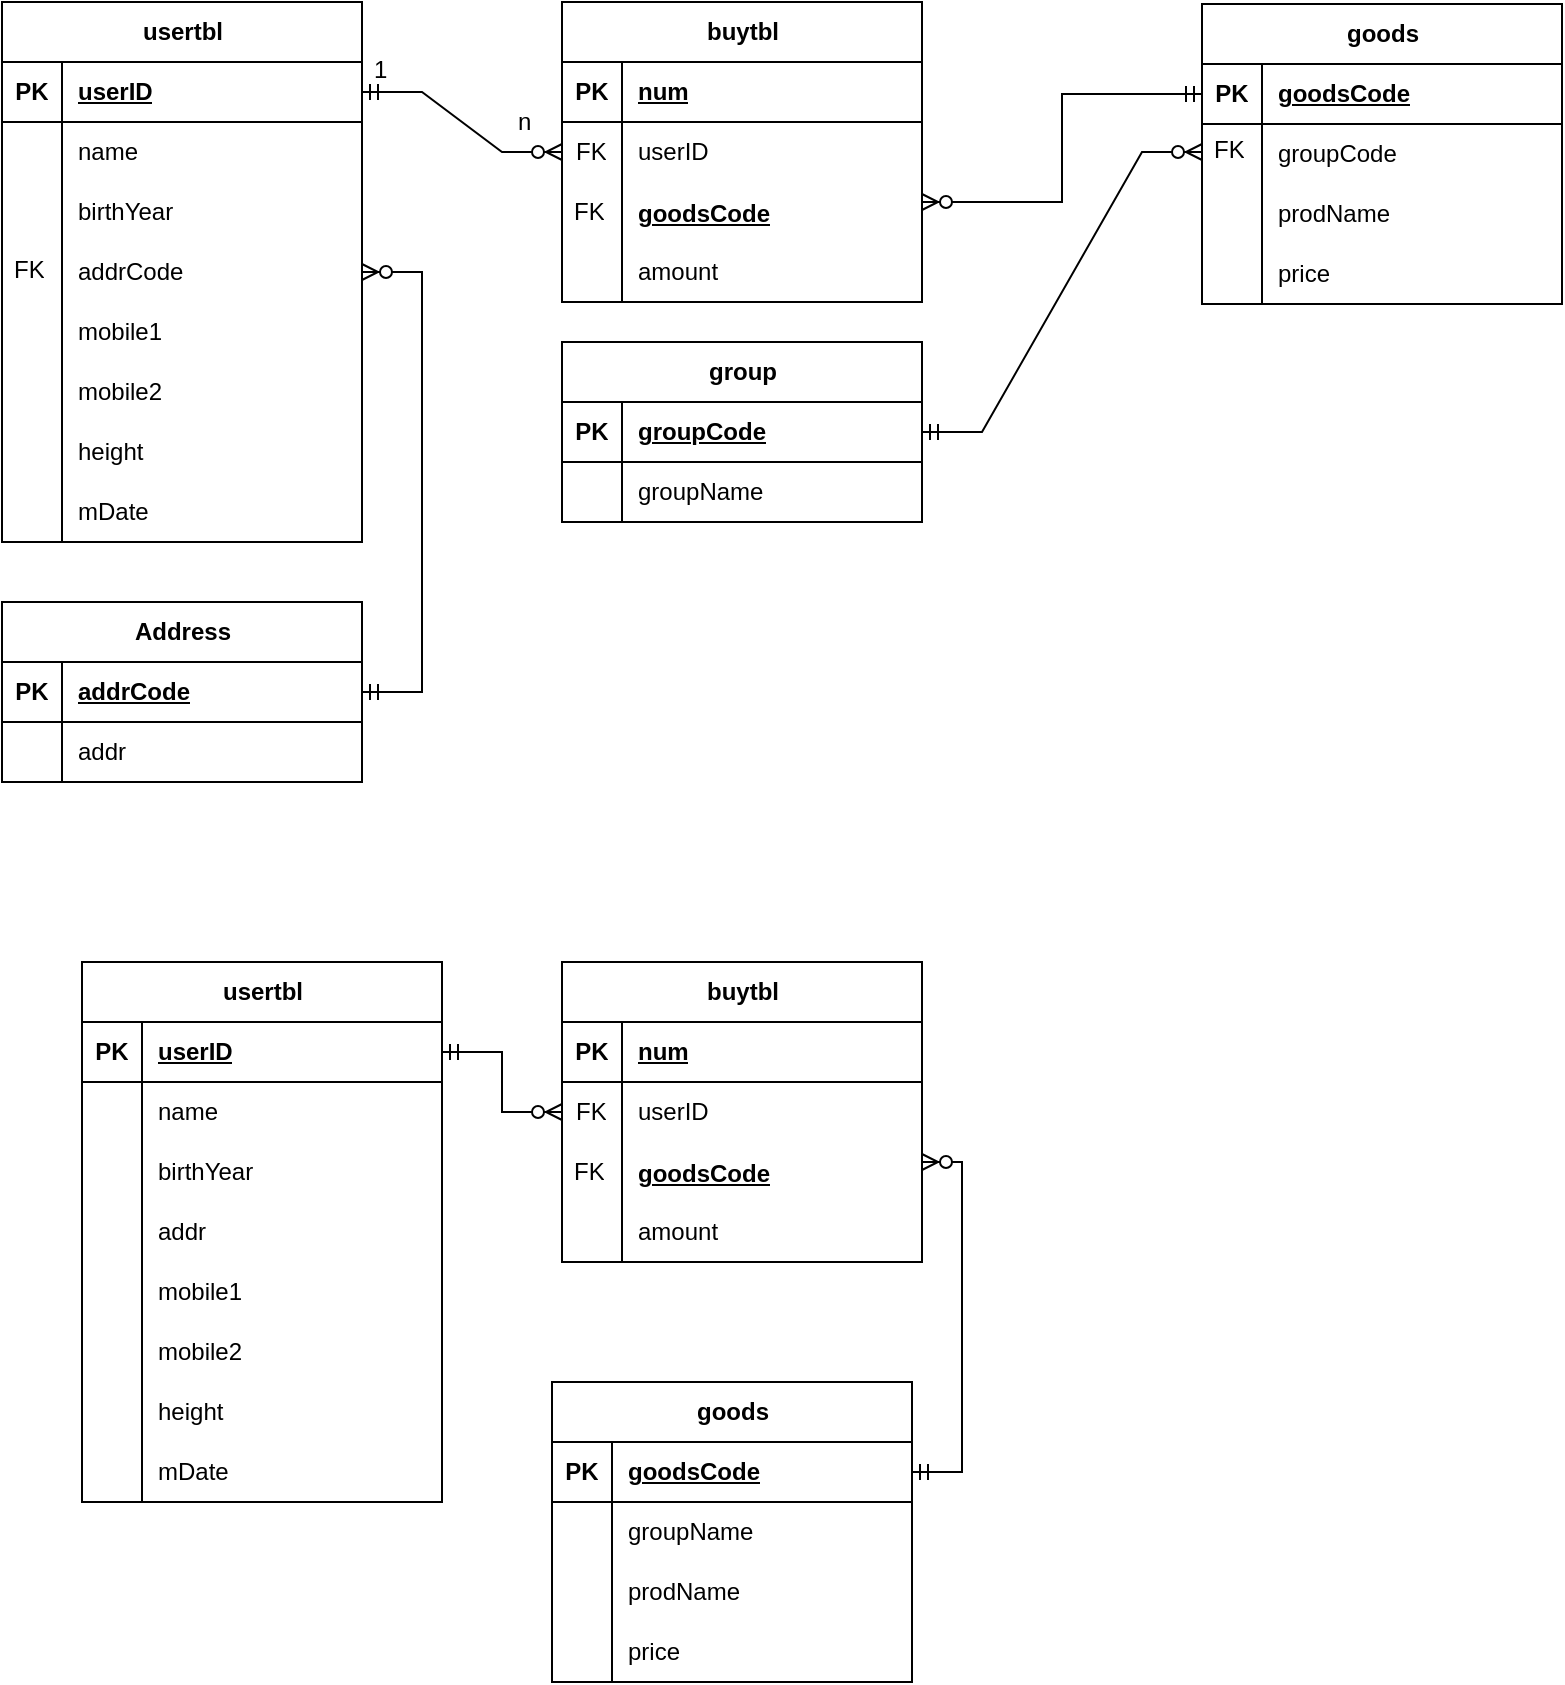 <mxfile version="21.0.6" type="device"><diagram id="R2lEEEUBdFMjLlhIrx00" name="Page-1"><mxGraphModel dx="1674" dy="731" grid="1" gridSize="10" guides="1" tooltips="1" connect="1" arrows="1" fold="1" page="1" pageScale="1" pageWidth="850" pageHeight="1100" math="0" shadow="0" extFonts="Permanent Marker^https://fonts.googleapis.com/css?family=Permanent+Marker"><root><mxCell id="0"/><mxCell id="1" parent="0"/><mxCell id="kK56X9tcq0M-gQsdjDuc-1" value="usertbl" style="shape=table;startSize=30;container=1;collapsible=1;childLayout=tableLayout;fixedRows=1;rowLines=0;fontStyle=1;align=center;resizeLast=1;html=1;" parent="1" vertex="1"><mxGeometry x="350" y="110" width="180" height="270" as="geometry"/></mxCell><mxCell id="kK56X9tcq0M-gQsdjDuc-2" value="" style="shape=tableRow;horizontal=0;startSize=0;swimlaneHead=0;swimlaneBody=0;fillColor=none;collapsible=0;dropTarget=0;points=[[0,0.5],[1,0.5]];portConstraint=eastwest;top=0;left=0;right=0;bottom=1;" parent="kK56X9tcq0M-gQsdjDuc-1" vertex="1"><mxGeometry y="30" width="180" height="30" as="geometry"/></mxCell><mxCell id="kK56X9tcq0M-gQsdjDuc-3" value="PK" style="shape=partialRectangle;connectable=0;fillColor=none;top=0;left=0;bottom=0;right=0;fontStyle=1;overflow=hidden;whiteSpace=wrap;html=1;" parent="kK56X9tcq0M-gQsdjDuc-2" vertex="1"><mxGeometry width="30" height="30" as="geometry"><mxRectangle width="30" height="30" as="alternateBounds"/></mxGeometry></mxCell><mxCell id="kK56X9tcq0M-gQsdjDuc-4" value="userID" style="shape=partialRectangle;connectable=0;fillColor=none;top=0;left=0;bottom=0;right=0;align=left;spacingLeft=6;fontStyle=5;overflow=hidden;whiteSpace=wrap;html=1;" parent="kK56X9tcq0M-gQsdjDuc-2" vertex="1"><mxGeometry x="30" width="150" height="30" as="geometry"><mxRectangle width="150" height="30" as="alternateBounds"/></mxGeometry></mxCell><mxCell id="kK56X9tcq0M-gQsdjDuc-5" value="" style="shape=tableRow;horizontal=0;startSize=0;swimlaneHead=0;swimlaneBody=0;fillColor=none;collapsible=0;dropTarget=0;points=[[0,0.5],[1,0.5]];portConstraint=eastwest;top=0;left=0;right=0;bottom=0;" parent="kK56X9tcq0M-gQsdjDuc-1" vertex="1"><mxGeometry y="60" width="180" height="30" as="geometry"/></mxCell><mxCell id="kK56X9tcq0M-gQsdjDuc-6" value="" style="shape=partialRectangle;connectable=0;fillColor=none;top=0;left=0;bottom=0;right=0;editable=1;overflow=hidden;whiteSpace=wrap;html=1;" parent="kK56X9tcq0M-gQsdjDuc-5" vertex="1"><mxGeometry width="30" height="30" as="geometry"><mxRectangle width="30" height="30" as="alternateBounds"/></mxGeometry></mxCell><mxCell id="kK56X9tcq0M-gQsdjDuc-7" value="name" style="shape=partialRectangle;connectable=0;fillColor=none;top=0;left=0;bottom=0;right=0;align=left;spacingLeft=6;overflow=hidden;whiteSpace=wrap;html=1;" parent="kK56X9tcq0M-gQsdjDuc-5" vertex="1"><mxGeometry x="30" width="150" height="30" as="geometry"><mxRectangle width="150" height="30" as="alternateBounds"/></mxGeometry></mxCell><mxCell id="kK56X9tcq0M-gQsdjDuc-8" value="" style="shape=tableRow;horizontal=0;startSize=0;swimlaneHead=0;swimlaneBody=0;fillColor=none;collapsible=0;dropTarget=0;points=[[0,0.5],[1,0.5]];portConstraint=eastwest;top=0;left=0;right=0;bottom=0;" parent="kK56X9tcq0M-gQsdjDuc-1" vertex="1"><mxGeometry y="90" width="180" height="30" as="geometry"/></mxCell><mxCell id="kK56X9tcq0M-gQsdjDuc-9" value="" style="shape=partialRectangle;connectable=0;fillColor=none;top=0;left=0;bottom=0;right=0;editable=1;overflow=hidden;whiteSpace=wrap;html=1;" parent="kK56X9tcq0M-gQsdjDuc-8" vertex="1"><mxGeometry width="30" height="30" as="geometry"><mxRectangle width="30" height="30" as="alternateBounds"/></mxGeometry></mxCell><mxCell id="kK56X9tcq0M-gQsdjDuc-10" value="birthYear" style="shape=partialRectangle;connectable=0;fillColor=none;top=0;left=0;bottom=0;right=0;align=left;spacingLeft=6;overflow=hidden;whiteSpace=wrap;html=1;" parent="kK56X9tcq0M-gQsdjDuc-8" vertex="1"><mxGeometry x="30" width="150" height="30" as="geometry"><mxRectangle width="150" height="30" as="alternateBounds"/></mxGeometry></mxCell><mxCell id="kK56X9tcq0M-gQsdjDuc-11" value="" style="shape=tableRow;horizontal=0;startSize=0;swimlaneHead=0;swimlaneBody=0;fillColor=none;collapsible=0;dropTarget=0;points=[[0,0.5],[1,0.5]];portConstraint=eastwest;top=0;left=0;right=0;bottom=0;" parent="kK56X9tcq0M-gQsdjDuc-1" vertex="1"><mxGeometry y="120" width="180" height="30" as="geometry"/></mxCell><mxCell id="kK56X9tcq0M-gQsdjDuc-12" value="" style="shape=partialRectangle;connectable=0;fillColor=none;top=0;left=0;bottom=0;right=0;editable=1;overflow=hidden;whiteSpace=wrap;html=1;" parent="kK56X9tcq0M-gQsdjDuc-11" vertex="1"><mxGeometry width="30" height="30" as="geometry"><mxRectangle width="30" height="30" as="alternateBounds"/></mxGeometry></mxCell><mxCell id="kK56X9tcq0M-gQsdjDuc-13" value="addrCode" style="shape=partialRectangle;connectable=0;fillColor=none;top=0;left=0;bottom=0;right=0;align=left;spacingLeft=6;overflow=hidden;whiteSpace=wrap;html=1;" parent="kK56X9tcq0M-gQsdjDuc-11" vertex="1"><mxGeometry x="30" width="150" height="30" as="geometry"><mxRectangle width="150" height="30" as="alternateBounds"/></mxGeometry></mxCell><mxCell id="kK56X9tcq0M-gQsdjDuc-14" value="" style="shape=tableRow;horizontal=0;startSize=0;swimlaneHead=0;swimlaneBody=0;fillColor=none;collapsible=0;dropTarget=0;points=[[0,0.5],[1,0.5]];portConstraint=eastwest;top=0;left=0;right=0;bottom=0;" parent="kK56X9tcq0M-gQsdjDuc-1" vertex="1"><mxGeometry y="150" width="180" height="30" as="geometry"/></mxCell><mxCell id="kK56X9tcq0M-gQsdjDuc-15" value="" style="shape=partialRectangle;connectable=0;fillColor=none;top=0;left=0;bottom=0;right=0;editable=1;overflow=hidden;whiteSpace=wrap;html=1;" parent="kK56X9tcq0M-gQsdjDuc-14" vertex="1"><mxGeometry width="30" height="30" as="geometry"><mxRectangle width="30" height="30" as="alternateBounds"/></mxGeometry></mxCell><mxCell id="kK56X9tcq0M-gQsdjDuc-16" value="mobile1" style="shape=partialRectangle;connectable=0;fillColor=none;top=0;left=0;bottom=0;right=0;align=left;spacingLeft=6;overflow=hidden;whiteSpace=wrap;html=1;" parent="kK56X9tcq0M-gQsdjDuc-14" vertex="1"><mxGeometry x="30" width="150" height="30" as="geometry"><mxRectangle width="150" height="30" as="alternateBounds"/></mxGeometry></mxCell><mxCell id="kK56X9tcq0M-gQsdjDuc-17" value="" style="shape=tableRow;horizontal=0;startSize=0;swimlaneHead=0;swimlaneBody=0;fillColor=none;collapsible=0;dropTarget=0;points=[[0,0.5],[1,0.5]];portConstraint=eastwest;top=0;left=0;right=0;bottom=0;" parent="kK56X9tcq0M-gQsdjDuc-1" vertex="1"><mxGeometry y="180" width="180" height="30" as="geometry"/></mxCell><mxCell id="kK56X9tcq0M-gQsdjDuc-18" value="" style="shape=partialRectangle;connectable=0;fillColor=none;top=0;left=0;bottom=0;right=0;editable=1;overflow=hidden;whiteSpace=wrap;html=1;" parent="kK56X9tcq0M-gQsdjDuc-17" vertex="1"><mxGeometry width="30" height="30" as="geometry"><mxRectangle width="30" height="30" as="alternateBounds"/></mxGeometry></mxCell><mxCell id="kK56X9tcq0M-gQsdjDuc-19" value="mobile2" style="shape=partialRectangle;connectable=0;fillColor=none;top=0;left=0;bottom=0;right=0;align=left;spacingLeft=6;overflow=hidden;whiteSpace=wrap;html=1;" parent="kK56X9tcq0M-gQsdjDuc-17" vertex="1"><mxGeometry x="30" width="150" height="30" as="geometry"><mxRectangle width="150" height="30" as="alternateBounds"/></mxGeometry></mxCell><mxCell id="kK56X9tcq0M-gQsdjDuc-20" value="" style="shape=tableRow;horizontal=0;startSize=0;swimlaneHead=0;swimlaneBody=0;fillColor=none;collapsible=0;dropTarget=0;points=[[0,0.5],[1,0.5]];portConstraint=eastwest;top=0;left=0;right=0;bottom=0;" parent="kK56X9tcq0M-gQsdjDuc-1" vertex="1"><mxGeometry y="210" width="180" height="30" as="geometry"/></mxCell><mxCell id="kK56X9tcq0M-gQsdjDuc-21" value="" style="shape=partialRectangle;connectable=0;fillColor=none;top=0;left=0;bottom=0;right=0;editable=1;overflow=hidden;whiteSpace=wrap;html=1;" parent="kK56X9tcq0M-gQsdjDuc-20" vertex="1"><mxGeometry width="30" height="30" as="geometry"><mxRectangle width="30" height="30" as="alternateBounds"/></mxGeometry></mxCell><mxCell id="kK56X9tcq0M-gQsdjDuc-22" value="height" style="shape=partialRectangle;connectable=0;fillColor=none;top=0;left=0;bottom=0;right=0;align=left;spacingLeft=6;overflow=hidden;whiteSpace=wrap;html=1;" parent="kK56X9tcq0M-gQsdjDuc-20" vertex="1"><mxGeometry x="30" width="150" height="30" as="geometry"><mxRectangle width="150" height="30" as="alternateBounds"/></mxGeometry></mxCell><mxCell id="kK56X9tcq0M-gQsdjDuc-23" value="" style="shape=tableRow;horizontal=0;startSize=0;swimlaneHead=0;swimlaneBody=0;fillColor=none;collapsible=0;dropTarget=0;points=[[0,0.5],[1,0.5]];portConstraint=eastwest;top=0;left=0;right=0;bottom=0;" parent="kK56X9tcq0M-gQsdjDuc-1" vertex="1"><mxGeometry y="240" width="180" height="30" as="geometry"/></mxCell><mxCell id="kK56X9tcq0M-gQsdjDuc-24" value="" style="shape=partialRectangle;connectable=0;fillColor=none;top=0;left=0;bottom=0;right=0;editable=1;overflow=hidden;whiteSpace=wrap;html=1;" parent="kK56X9tcq0M-gQsdjDuc-23" vertex="1"><mxGeometry width="30" height="30" as="geometry"><mxRectangle width="30" height="30" as="alternateBounds"/></mxGeometry></mxCell><mxCell id="kK56X9tcq0M-gQsdjDuc-25" value="mDate" style="shape=partialRectangle;connectable=0;fillColor=none;top=0;left=0;bottom=0;right=0;align=left;spacingLeft=6;overflow=hidden;whiteSpace=wrap;html=1;" parent="kK56X9tcq0M-gQsdjDuc-23" vertex="1"><mxGeometry x="30" width="150" height="30" as="geometry"><mxRectangle width="150" height="30" as="alternateBounds"/></mxGeometry></mxCell><mxCell id="kK56X9tcq0M-gQsdjDuc-26" value="buytbl" style="shape=table;startSize=30;container=1;collapsible=1;childLayout=tableLayout;fixedRows=1;rowLines=0;fontStyle=1;align=center;resizeLast=1;html=1;" parent="1" vertex="1"><mxGeometry x="630" y="110" width="180" height="150" as="geometry"/></mxCell><mxCell id="kK56X9tcq0M-gQsdjDuc-27" value="" style="shape=tableRow;horizontal=0;startSize=0;swimlaneHead=0;swimlaneBody=0;fillColor=none;collapsible=0;dropTarget=0;points=[[0,0.5],[1,0.5]];portConstraint=eastwest;top=0;left=0;right=0;bottom=1;" parent="kK56X9tcq0M-gQsdjDuc-26" vertex="1"><mxGeometry y="30" width="180" height="30" as="geometry"/></mxCell><mxCell id="kK56X9tcq0M-gQsdjDuc-28" value="PK" style="shape=partialRectangle;connectable=0;fillColor=none;top=0;left=0;bottom=0;right=0;fontStyle=1;overflow=hidden;whiteSpace=wrap;html=1;" parent="kK56X9tcq0M-gQsdjDuc-27" vertex="1"><mxGeometry width="30" height="30" as="geometry"><mxRectangle width="30" height="30" as="alternateBounds"/></mxGeometry></mxCell><mxCell id="kK56X9tcq0M-gQsdjDuc-29" value="num" style="shape=partialRectangle;connectable=0;fillColor=none;top=0;left=0;bottom=0;right=0;align=left;spacingLeft=6;fontStyle=5;overflow=hidden;whiteSpace=wrap;html=1;" parent="kK56X9tcq0M-gQsdjDuc-27" vertex="1"><mxGeometry x="30" width="150" height="30" as="geometry"><mxRectangle width="150" height="30" as="alternateBounds"/></mxGeometry></mxCell><mxCell id="kK56X9tcq0M-gQsdjDuc-30" value="" style="shape=tableRow;horizontal=0;startSize=0;swimlaneHead=0;swimlaneBody=0;fillColor=none;collapsible=0;dropTarget=0;points=[[0,0.5],[1,0.5]];portConstraint=eastwest;top=0;left=0;right=0;bottom=0;" parent="kK56X9tcq0M-gQsdjDuc-26" vertex="1"><mxGeometry y="60" width="180" height="30" as="geometry"/></mxCell><mxCell id="kK56X9tcq0M-gQsdjDuc-31" value="" style="shape=partialRectangle;connectable=0;fillColor=none;top=0;left=0;bottom=0;right=0;editable=1;overflow=hidden;whiteSpace=wrap;html=1;" parent="kK56X9tcq0M-gQsdjDuc-30" vertex="1"><mxGeometry width="30" height="30" as="geometry"><mxRectangle width="30" height="30" as="alternateBounds"/></mxGeometry></mxCell><mxCell id="kK56X9tcq0M-gQsdjDuc-32" value="userID" style="shape=partialRectangle;connectable=0;fillColor=none;top=0;left=0;bottom=0;right=0;align=left;spacingLeft=6;overflow=hidden;whiteSpace=wrap;html=1;" parent="kK56X9tcq0M-gQsdjDuc-30" vertex="1"><mxGeometry x="30" width="150" height="30" as="geometry"><mxRectangle width="150" height="30" as="alternateBounds"/></mxGeometry></mxCell><mxCell id="kK56X9tcq0M-gQsdjDuc-33" value="" style="shape=tableRow;horizontal=0;startSize=0;swimlaneHead=0;swimlaneBody=0;fillColor=none;collapsible=0;dropTarget=0;points=[[0,0.5],[1,0.5]];portConstraint=eastwest;top=0;left=0;right=0;bottom=0;" parent="kK56X9tcq0M-gQsdjDuc-26" vertex="1"><mxGeometry y="90" width="180" height="30" as="geometry"/></mxCell><mxCell id="kK56X9tcq0M-gQsdjDuc-34" value="" style="shape=partialRectangle;connectable=0;fillColor=none;top=0;left=0;bottom=0;right=0;editable=1;overflow=hidden;whiteSpace=wrap;html=1;" parent="kK56X9tcq0M-gQsdjDuc-33" vertex="1"><mxGeometry width="30" height="30" as="geometry"><mxRectangle width="30" height="30" as="alternateBounds"/></mxGeometry></mxCell><mxCell id="kK56X9tcq0M-gQsdjDuc-35" value="" style="shape=partialRectangle;connectable=0;fillColor=none;top=0;left=0;bottom=0;right=0;align=left;spacingLeft=6;overflow=hidden;whiteSpace=wrap;html=1;" parent="kK56X9tcq0M-gQsdjDuc-33" vertex="1"><mxGeometry x="30" width="150" height="30" as="geometry"><mxRectangle width="150" height="30" as="alternateBounds"/></mxGeometry></mxCell><mxCell id="kK56X9tcq0M-gQsdjDuc-42" value="" style="shape=tableRow;horizontal=0;startSize=0;swimlaneHead=0;swimlaneBody=0;fillColor=none;collapsible=0;dropTarget=0;points=[[0,0.5],[1,0.5]];portConstraint=eastwest;top=0;left=0;right=0;bottom=0;" parent="kK56X9tcq0M-gQsdjDuc-26" vertex="1"><mxGeometry y="120" width="180" height="30" as="geometry"/></mxCell><mxCell id="kK56X9tcq0M-gQsdjDuc-43" value="" style="shape=partialRectangle;connectable=0;fillColor=none;top=0;left=0;bottom=0;right=0;editable=1;overflow=hidden;whiteSpace=wrap;html=1;" parent="kK56X9tcq0M-gQsdjDuc-42" vertex="1"><mxGeometry width="30" height="30" as="geometry"><mxRectangle width="30" height="30" as="alternateBounds"/></mxGeometry></mxCell><mxCell id="kK56X9tcq0M-gQsdjDuc-44" value="amount" style="shape=partialRectangle;connectable=0;fillColor=none;top=0;left=0;bottom=0;right=0;align=left;spacingLeft=6;overflow=hidden;whiteSpace=wrap;html=1;" parent="kK56X9tcq0M-gQsdjDuc-42" vertex="1"><mxGeometry x="30" width="150" height="30" as="geometry"><mxRectangle width="150" height="30" as="alternateBounds"/></mxGeometry></mxCell><mxCell id="kK56X9tcq0M-gQsdjDuc-46" value="FK" style="text;strokeColor=none;fillColor=none;spacingLeft=4;spacingRight=4;overflow=hidden;rotatable=0;points=[[0,0.5],[1,0.5]];portConstraint=eastwest;fontSize=12;whiteSpace=wrap;html=1;" parent="1" vertex="1"><mxGeometry x="631" y="171" width="30" height="30" as="geometry"/></mxCell><mxCell id="kK56X9tcq0M-gQsdjDuc-47" value="" style="edgeStyle=entityRelationEdgeStyle;fontSize=12;html=1;endArrow=ERzeroToMany;startArrow=ERmandOne;rounded=0;exitX=1;exitY=0.5;exitDx=0;exitDy=0;entryX=0;entryY=0.5;entryDx=0;entryDy=0;" parent="1" source="kK56X9tcq0M-gQsdjDuc-2" target="kK56X9tcq0M-gQsdjDuc-30" edge="1"><mxGeometry width="100" height="100" relative="1" as="geometry"><mxPoint x="640" y="440" as="sourcePoint"/><mxPoint x="740" y="340" as="targetPoint"/></mxGeometry></mxCell><mxCell id="kK56X9tcq0M-gQsdjDuc-48" value="1" style="text;strokeColor=none;fillColor=none;spacingLeft=4;spacingRight=4;overflow=hidden;rotatable=0;points=[[0,0.5],[1,0.5]];portConstraint=eastwest;fontSize=12;whiteSpace=wrap;html=1;" parent="1" vertex="1"><mxGeometry x="530" y="130" width="40" height="30" as="geometry"/></mxCell><mxCell id="kK56X9tcq0M-gQsdjDuc-49" value="n" style="text;strokeColor=none;fillColor=none;spacingLeft=4;spacingRight=4;overflow=hidden;rotatable=0;points=[[0,0.5],[1,0.5]];portConstraint=eastwest;fontSize=12;whiteSpace=wrap;html=1;" parent="1" vertex="1"><mxGeometry x="602" y="156" width="23" height="34" as="geometry"/></mxCell><mxCell id="kK56X9tcq0M-gQsdjDuc-53" value="goods" style="shape=table;startSize=30;container=1;collapsible=1;childLayout=tableLayout;fixedRows=1;rowLines=0;fontStyle=1;align=center;resizeLast=1;html=1;" parent="1" vertex="1"><mxGeometry x="950" y="111" width="180" height="150" as="geometry"/></mxCell><mxCell id="kK56X9tcq0M-gQsdjDuc-54" value="" style="shape=tableRow;horizontal=0;startSize=0;swimlaneHead=0;swimlaneBody=0;fillColor=none;collapsible=0;dropTarget=0;points=[[0,0.5],[1,0.5]];portConstraint=eastwest;top=0;left=0;right=0;bottom=1;" parent="kK56X9tcq0M-gQsdjDuc-53" vertex="1"><mxGeometry y="30" width="180" height="30" as="geometry"/></mxCell><mxCell id="kK56X9tcq0M-gQsdjDuc-55" value="PK" style="shape=partialRectangle;connectable=0;fillColor=none;top=0;left=0;bottom=0;right=0;fontStyle=1;overflow=hidden;whiteSpace=wrap;html=1;" parent="kK56X9tcq0M-gQsdjDuc-54" vertex="1"><mxGeometry width="30" height="30" as="geometry"><mxRectangle width="30" height="30" as="alternateBounds"/></mxGeometry></mxCell><mxCell id="kK56X9tcq0M-gQsdjDuc-56" value="goodsCode" style="shape=partialRectangle;connectable=0;fillColor=none;top=0;left=0;bottom=0;right=0;align=left;spacingLeft=6;fontStyle=5;overflow=hidden;whiteSpace=wrap;html=1;" parent="kK56X9tcq0M-gQsdjDuc-54" vertex="1"><mxGeometry x="30" width="150" height="30" as="geometry"><mxRectangle width="150" height="30" as="alternateBounds"/></mxGeometry></mxCell><mxCell id="kK56X9tcq0M-gQsdjDuc-57" value="" style="shape=tableRow;horizontal=0;startSize=0;swimlaneHead=0;swimlaneBody=0;fillColor=none;collapsible=0;dropTarget=0;points=[[0,0.5],[1,0.5]];portConstraint=eastwest;top=0;left=0;right=0;bottom=0;" parent="kK56X9tcq0M-gQsdjDuc-53" vertex="1"><mxGeometry y="60" width="180" height="30" as="geometry"/></mxCell><mxCell id="kK56X9tcq0M-gQsdjDuc-58" value="" style="shape=partialRectangle;connectable=0;fillColor=none;top=0;left=0;bottom=0;right=0;editable=1;overflow=hidden;whiteSpace=wrap;html=1;" parent="kK56X9tcq0M-gQsdjDuc-57" vertex="1"><mxGeometry width="30" height="30" as="geometry"><mxRectangle width="30" height="30" as="alternateBounds"/></mxGeometry></mxCell><mxCell id="kK56X9tcq0M-gQsdjDuc-59" value="groupCode" style="shape=partialRectangle;connectable=0;fillColor=none;top=0;left=0;bottom=0;right=0;align=left;spacingLeft=6;overflow=hidden;whiteSpace=wrap;html=1;" parent="kK56X9tcq0M-gQsdjDuc-57" vertex="1"><mxGeometry x="30" width="150" height="30" as="geometry"><mxRectangle width="150" height="30" as="alternateBounds"/></mxGeometry></mxCell><mxCell id="kK56X9tcq0M-gQsdjDuc-60" value="" style="shape=tableRow;horizontal=0;startSize=0;swimlaneHead=0;swimlaneBody=0;fillColor=none;collapsible=0;dropTarget=0;points=[[0,0.5],[1,0.5]];portConstraint=eastwest;top=0;left=0;right=0;bottom=0;" parent="kK56X9tcq0M-gQsdjDuc-53" vertex="1"><mxGeometry y="90" width="180" height="30" as="geometry"/></mxCell><mxCell id="kK56X9tcq0M-gQsdjDuc-61" value="" style="shape=partialRectangle;connectable=0;fillColor=none;top=0;left=0;bottom=0;right=0;editable=1;overflow=hidden;whiteSpace=wrap;html=1;" parent="kK56X9tcq0M-gQsdjDuc-60" vertex="1"><mxGeometry width="30" height="30" as="geometry"><mxRectangle width="30" height="30" as="alternateBounds"/></mxGeometry></mxCell><mxCell id="kK56X9tcq0M-gQsdjDuc-62" value="prodName" style="shape=partialRectangle;connectable=0;fillColor=none;top=0;left=0;bottom=0;right=0;align=left;spacingLeft=6;overflow=hidden;whiteSpace=wrap;html=1;" parent="kK56X9tcq0M-gQsdjDuc-60" vertex="1"><mxGeometry x="30" width="150" height="30" as="geometry"><mxRectangle width="150" height="30" as="alternateBounds"/></mxGeometry></mxCell><mxCell id="kK56X9tcq0M-gQsdjDuc-63" value="" style="shape=tableRow;horizontal=0;startSize=0;swimlaneHead=0;swimlaneBody=0;fillColor=none;collapsible=0;dropTarget=0;points=[[0,0.5],[1,0.5]];portConstraint=eastwest;top=0;left=0;right=0;bottom=0;" parent="kK56X9tcq0M-gQsdjDuc-53" vertex="1"><mxGeometry y="120" width="180" height="30" as="geometry"/></mxCell><mxCell id="kK56X9tcq0M-gQsdjDuc-64" value="" style="shape=partialRectangle;connectable=0;fillColor=none;top=0;left=0;bottom=0;right=0;editable=1;overflow=hidden;whiteSpace=wrap;html=1;" parent="kK56X9tcq0M-gQsdjDuc-63" vertex="1"><mxGeometry width="30" height="30" as="geometry"><mxRectangle width="30" height="30" as="alternateBounds"/></mxGeometry></mxCell><mxCell id="kK56X9tcq0M-gQsdjDuc-65" value="price" style="shape=partialRectangle;connectable=0;fillColor=none;top=0;left=0;bottom=0;right=0;align=left;spacingLeft=6;overflow=hidden;whiteSpace=wrap;html=1;" parent="kK56X9tcq0M-gQsdjDuc-63" vertex="1"><mxGeometry x="30" width="150" height="30" as="geometry"><mxRectangle width="150" height="30" as="alternateBounds"/></mxGeometry></mxCell><mxCell id="kK56X9tcq0M-gQsdjDuc-66" value="goodsCode" style="shape=partialRectangle;connectable=0;fillColor=none;top=0;left=0;bottom=0;right=0;align=left;spacingLeft=6;fontStyle=5;overflow=hidden;whiteSpace=wrap;html=1;" parent="1" vertex="1"><mxGeometry x="660" y="201" width="150" height="30" as="geometry"><mxRectangle width="150" height="30" as="alternateBounds"/></mxGeometry></mxCell><mxCell id="kK56X9tcq0M-gQsdjDuc-67" value="FK" style="text;strokeColor=none;fillColor=none;spacingLeft=4;spacingRight=4;overflow=hidden;rotatable=0;points=[[0,0.5],[1,0.5]];portConstraint=eastwest;fontSize=12;whiteSpace=wrap;html=1;" parent="1" vertex="1"><mxGeometry x="630" y="201" width="30" height="30" as="geometry"/></mxCell><mxCell id="kK56X9tcq0M-gQsdjDuc-70" value="" style="edgeStyle=elbowEdgeStyle;fontSize=12;html=1;endArrow=ERzeroToMany;startArrow=ERmandOne;rounded=0;exitX=0;exitY=0.5;exitDx=0;exitDy=0;" parent="1" source="kK56X9tcq0M-gQsdjDuc-54" edge="1"><mxGeometry width="100" height="100" relative="1" as="geometry"><mxPoint x="730" y="380" as="sourcePoint"/><mxPoint x="810" y="210" as="targetPoint"/></mxGeometry></mxCell><mxCell id="kK56X9tcq0M-gQsdjDuc-71" value="group" style="shape=table;startSize=30;container=1;collapsible=1;childLayout=tableLayout;fixedRows=1;rowLines=0;fontStyle=1;align=center;resizeLast=1;html=1;" parent="1" vertex="1"><mxGeometry x="630" y="280" width="180" height="90" as="geometry"/></mxCell><mxCell id="kK56X9tcq0M-gQsdjDuc-72" value="" style="shape=tableRow;horizontal=0;startSize=0;swimlaneHead=0;swimlaneBody=0;fillColor=none;collapsible=0;dropTarget=0;points=[[0,0.5],[1,0.5]];portConstraint=eastwest;top=0;left=0;right=0;bottom=1;" parent="kK56X9tcq0M-gQsdjDuc-71" vertex="1"><mxGeometry y="30" width="180" height="30" as="geometry"/></mxCell><mxCell id="kK56X9tcq0M-gQsdjDuc-73" value="PK" style="shape=partialRectangle;connectable=0;fillColor=none;top=0;left=0;bottom=0;right=0;fontStyle=1;overflow=hidden;whiteSpace=wrap;html=1;" parent="kK56X9tcq0M-gQsdjDuc-72" vertex="1"><mxGeometry width="30" height="30" as="geometry"><mxRectangle width="30" height="30" as="alternateBounds"/></mxGeometry></mxCell><mxCell id="kK56X9tcq0M-gQsdjDuc-74" value="groupCode" style="shape=partialRectangle;connectable=0;fillColor=none;top=0;left=0;bottom=0;right=0;align=left;spacingLeft=6;fontStyle=5;overflow=hidden;whiteSpace=wrap;html=1;" parent="kK56X9tcq0M-gQsdjDuc-72" vertex="1"><mxGeometry x="30" width="150" height="30" as="geometry"><mxRectangle width="150" height="30" as="alternateBounds"/></mxGeometry></mxCell><mxCell id="kK56X9tcq0M-gQsdjDuc-75" value="" style="shape=tableRow;horizontal=0;startSize=0;swimlaneHead=0;swimlaneBody=0;fillColor=none;collapsible=0;dropTarget=0;points=[[0,0.5],[1,0.5]];portConstraint=eastwest;top=0;left=0;right=0;bottom=0;" parent="kK56X9tcq0M-gQsdjDuc-71" vertex="1"><mxGeometry y="60" width="180" height="30" as="geometry"/></mxCell><mxCell id="kK56X9tcq0M-gQsdjDuc-76" value="" style="shape=partialRectangle;connectable=0;fillColor=none;top=0;left=0;bottom=0;right=0;editable=1;overflow=hidden;whiteSpace=wrap;html=1;" parent="kK56X9tcq0M-gQsdjDuc-75" vertex="1"><mxGeometry width="30" height="30" as="geometry"><mxRectangle width="30" height="30" as="alternateBounds"/></mxGeometry></mxCell><mxCell id="kK56X9tcq0M-gQsdjDuc-77" value="groupName" style="shape=partialRectangle;connectable=0;fillColor=none;top=0;left=0;bottom=0;right=0;align=left;spacingLeft=6;overflow=hidden;whiteSpace=wrap;html=1;" parent="kK56X9tcq0M-gQsdjDuc-75" vertex="1"><mxGeometry x="30" width="150" height="30" as="geometry"><mxRectangle width="150" height="30" as="alternateBounds"/></mxGeometry></mxCell><mxCell id="kK56X9tcq0M-gQsdjDuc-86" value="" style="edgeStyle=entityRelationEdgeStyle;fontSize=12;html=1;endArrow=ERzeroToMany;startArrow=ERmandOne;rounded=0;entryX=0;entryY=0.5;entryDx=0;entryDy=0;" parent="1" source="kK56X9tcq0M-gQsdjDuc-72" target="kK56X9tcq0M-gQsdjDuc-87" edge="1"><mxGeometry width="100" height="100" relative="1" as="geometry"><mxPoint x="810" y="330" as="sourcePoint"/><mxPoint x="910" y="230" as="targetPoint"/></mxGeometry></mxCell><mxCell id="kK56X9tcq0M-gQsdjDuc-87" value="FK" style="text;strokeColor=none;fillColor=none;spacingLeft=4;spacingRight=4;overflow=hidden;rotatable=0;points=[[0,0.5],[1,0.5]];portConstraint=eastwest;fontSize=12;whiteSpace=wrap;html=1;" parent="1" vertex="1"><mxGeometry x="950" y="170" width="30" height="30" as="geometry"/></mxCell><mxCell id="kK56X9tcq0M-gQsdjDuc-88" value="Address" style="shape=table;startSize=30;container=1;collapsible=1;childLayout=tableLayout;fixedRows=1;rowLines=0;fontStyle=1;align=center;resizeLast=1;html=1;" parent="1" vertex="1"><mxGeometry x="350" y="410" width="180" height="90" as="geometry"/></mxCell><mxCell id="kK56X9tcq0M-gQsdjDuc-89" value="" style="shape=tableRow;horizontal=0;startSize=0;swimlaneHead=0;swimlaneBody=0;fillColor=none;collapsible=0;dropTarget=0;points=[[0,0.5],[1,0.5]];portConstraint=eastwest;top=0;left=0;right=0;bottom=1;" parent="kK56X9tcq0M-gQsdjDuc-88" vertex="1"><mxGeometry y="30" width="180" height="30" as="geometry"/></mxCell><mxCell id="kK56X9tcq0M-gQsdjDuc-90" value="PK" style="shape=partialRectangle;connectable=0;fillColor=none;top=0;left=0;bottom=0;right=0;fontStyle=1;overflow=hidden;whiteSpace=wrap;html=1;" parent="kK56X9tcq0M-gQsdjDuc-89" vertex="1"><mxGeometry width="30" height="30" as="geometry"><mxRectangle width="30" height="30" as="alternateBounds"/></mxGeometry></mxCell><mxCell id="kK56X9tcq0M-gQsdjDuc-91" value="addrCode" style="shape=partialRectangle;connectable=0;fillColor=none;top=0;left=0;bottom=0;right=0;align=left;spacingLeft=6;fontStyle=5;overflow=hidden;whiteSpace=wrap;html=1;" parent="kK56X9tcq0M-gQsdjDuc-89" vertex="1"><mxGeometry x="30" width="150" height="30" as="geometry"><mxRectangle width="150" height="30" as="alternateBounds"/></mxGeometry></mxCell><mxCell id="kK56X9tcq0M-gQsdjDuc-92" value="" style="shape=tableRow;horizontal=0;startSize=0;swimlaneHead=0;swimlaneBody=0;fillColor=none;collapsible=0;dropTarget=0;points=[[0,0.5],[1,0.5]];portConstraint=eastwest;top=0;left=0;right=0;bottom=0;" parent="kK56X9tcq0M-gQsdjDuc-88" vertex="1"><mxGeometry y="60" width="180" height="30" as="geometry"/></mxCell><mxCell id="kK56X9tcq0M-gQsdjDuc-93" value="" style="shape=partialRectangle;connectable=0;fillColor=none;top=0;left=0;bottom=0;right=0;editable=1;overflow=hidden;whiteSpace=wrap;html=1;" parent="kK56X9tcq0M-gQsdjDuc-92" vertex="1"><mxGeometry width="30" height="30" as="geometry"><mxRectangle width="30" height="30" as="alternateBounds"/></mxGeometry></mxCell><mxCell id="kK56X9tcq0M-gQsdjDuc-94" value="addr" style="shape=partialRectangle;connectable=0;fillColor=none;top=0;left=0;bottom=0;right=0;align=left;spacingLeft=6;overflow=hidden;whiteSpace=wrap;html=1;" parent="kK56X9tcq0M-gQsdjDuc-92" vertex="1"><mxGeometry x="30" width="150" height="30" as="geometry"><mxRectangle width="150" height="30" as="alternateBounds"/></mxGeometry></mxCell><mxCell id="kK56X9tcq0M-gQsdjDuc-101" value="FK" style="text;strokeColor=none;fillColor=none;spacingLeft=4;spacingRight=4;overflow=hidden;rotatable=0;points=[[0,0.5],[1,0.5]];portConstraint=eastwest;fontSize=12;whiteSpace=wrap;html=1;" parent="1" vertex="1"><mxGeometry x="350" y="230" width="30" height="30" as="geometry"/></mxCell><mxCell id="kK56X9tcq0M-gQsdjDuc-102" value="" style="edgeStyle=entityRelationEdgeStyle;fontSize=12;html=1;endArrow=ERzeroToMany;startArrow=ERmandOne;rounded=0;entryX=1;entryY=0.5;entryDx=0;entryDy=0;exitX=1;exitY=0.5;exitDx=0;exitDy=0;" parent="1" source="kK56X9tcq0M-gQsdjDuc-89" target="kK56X9tcq0M-gQsdjDuc-11" edge="1"><mxGeometry width="100" height="100" relative="1" as="geometry"><mxPoint x="530" y="460" as="sourcePoint"/><mxPoint x="670" y="360" as="targetPoint"/></mxGeometry></mxCell><mxCell id="uv3-oHGftNv-Kr0pjWRy-1" value="usertbl" style="shape=table;startSize=30;container=1;collapsible=1;childLayout=tableLayout;fixedRows=1;rowLines=0;fontStyle=1;align=center;resizeLast=1;html=1;" parent="1" vertex="1"><mxGeometry x="390" y="590" width="180" height="270" as="geometry"/></mxCell><mxCell id="uv3-oHGftNv-Kr0pjWRy-2" value="" style="shape=tableRow;horizontal=0;startSize=0;swimlaneHead=0;swimlaneBody=0;fillColor=none;collapsible=0;dropTarget=0;points=[[0,0.5],[1,0.5]];portConstraint=eastwest;top=0;left=0;right=0;bottom=1;" parent="uv3-oHGftNv-Kr0pjWRy-1" vertex="1"><mxGeometry y="30" width="180" height="30" as="geometry"/></mxCell><mxCell id="uv3-oHGftNv-Kr0pjWRy-3" value="PK" style="shape=partialRectangle;connectable=0;fillColor=none;top=0;left=0;bottom=0;right=0;fontStyle=1;overflow=hidden;whiteSpace=wrap;html=1;" parent="uv3-oHGftNv-Kr0pjWRy-2" vertex="1"><mxGeometry width="30" height="30" as="geometry"><mxRectangle width="30" height="30" as="alternateBounds"/></mxGeometry></mxCell><mxCell id="uv3-oHGftNv-Kr0pjWRy-4" value="userID" style="shape=partialRectangle;connectable=0;fillColor=none;top=0;left=0;bottom=0;right=0;align=left;spacingLeft=6;fontStyle=5;overflow=hidden;whiteSpace=wrap;html=1;" parent="uv3-oHGftNv-Kr0pjWRy-2" vertex="1"><mxGeometry x="30" width="150" height="30" as="geometry"><mxRectangle width="150" height="30" as="alternateBounds"/></mxGeometry></mxCell><mxCell id="uv3-oHGftNv-Kr0pjWRy-5" value="" style="shape=tableRow;horizontal=0;startSize=0;swimlaneHead=0;swimlaneBody=0;fillColor=none;collapsible=0;dropTarget=0;points=[[0,0.5],[1,0.5]];portConstraint=eastwest;top=0;left=0;right=0;bottom=0;" parent="uv3-oHGftNv-Kr0pjWRy-1" vertex="1"><mxGeometry y="60" width="180" height="30" as="geometry"/></mxCell><mxCell id="uv3-oHGftNv-Kr0pjWRy-6" value="" style="shape=partialRectangle;connectable=0;fillColor=none;top=0;left=0;bottom=0;right=0;editable=1;overflow=hidden;whiteSpace=wrap;html=1;" parent="uv3-oHGftNv-Kr0pjWRy-5" vertex="1"><mxGeometry width="30" height="30" as="geometry"><mxRectangle width="30" height="30" as="alternateBounds"/></mxGeometry></mxCell><mxCell id="uv3-oHGftNv-Kr0pjWRy-7" value="name" style="shape=partialRectangle;connectable=0;fillColor=none;top=0;left=0;bottom=0;right=0;align=left;spacingLeft=6;overflow=hidden;whiteSpace=wrap;html=1;" parent="uv3-oHGftNv-Kr0pjWRy-5" vertex="1"><mxGeometry x="30" width="150" height="30" as="geometry"><mxRectangle width="150" height="30" as="alternateBounds"/></mxGeometry></mxCell><mxCell id="uv3-oHGftNv-Kr0pjWRy-8" value="" style="shape=tableRow;horizontal=0;startSize=0;swimlaneHead=0;swimlaneBody=0;fillColor=none;collapsible=0;dropTarget=0;points=[[0,0.5],[1,0.5]];portConstraint=eastwest;top=0;left=0;right=0;bottom=0;" parent="uv3-oHGftNv-Kr0pjWRy-1" vertex="1"><mxGeometry y="90" width="180" height="30" as="geometry"/></mxCell><mxCell id="uv3-oHGftNv-Kr0pjWRy-9" value="" style="shape=partialRectangle;connectable=0;fillColor=none;top=0;left=0;bottom=0;right=0;editable=1;overflow=hidden;whiteSpace=wrap;html=1;" parent="uv3-oHGftNv-Kr0pjWRy-8" vertex="1"><mxGeometry width="30" height="30" as="geometry"><mxRectangle width="30" height="30" as="alternateBounds"/></mxGeometry></mxCell><mxCell id="uv3-oHGftNv-Kr0pjWRy-10" value="birthYear" style="shape=partialRectangle;connectable=0;fillColor=none;top=0;left=0;bottom=0;right=0;align=left;spacingLeft=6;overflow=hidden;whiteSpace=wrap;html=1;" parent="uv3-oHGftNv-Kr0pjWRy-8" vertex="1"><mxGeometry x="30" width="150" height="30" as="geometry"><mxRectangle width="150" height="30" as="alternateBounds"/></mxGeometry></mxCell><mxCell id="uv3-oHGftNv-Kr0pjWRy-11" value="" style="shape=tableRow;horizontal=0;startSize=0;swimlaneHead=0;swimlaneBody=0;fillColor=none;collapsible=0;dropTarget=0;points=[[0,0.5],[1,0.5]];portConstraint=eastwest;top=0;left=0;right=0;bottom=0;" parent="uv3-oHGftNv-Kr0pjWRy-1" vertex="1"><mxGeometry y="120" width="180" height="30" as="geometry"/></mxCell><mxCell id="uv3-oHGftNv-Kr0pjWRy-12" value="" style="shape=partialRectangle;connectable=0;fillColor=none;top=0;left=0;bottom=0;right=0;editable=1;overflow=hidden;whiteSpace=wrap;html=1;" parent="uv3-oHGftNv-Kr0pjWRy-11" vertex="1"><mxGeometry width="30" height="30" as="geometry"><mxRectangle width="30" height="30" as="alternateBounds"/></mxGeometry></mxCell><mxCell id="uv3-oHGftNv-Kr0pjWRy-13" value="addr" style="shape=partialRectangle;connectable=0;fillColor=none;top=0;left=0;bottom=0;right=0;align=left;spacingLeft=6;overflow=hidden;whiteSpace=wrap;html=1;" parent="uv3-oHGftNv-Kr0pjWRy-11" vertex="1"><mxGeometry x="30" width="150" height="30" as="geometry"><mxRectangle width="150" height="30" as="alternateBounds"/></mxGeometry></mxCell><mxCell id="uv3-oHGftNv-Kr0pjWRy-14" value="" style="shape=tableRow;horizontal=0;startSize=0;swimlaneHead=0;swimlaneBody=0;fillColor=none;collapsible=0;dropTarget=0;points=[[0,0.5],[1,0.5]];portConstraint=eastwest;top=0;left=0;right=0;bottom=0;" parent="uv3-oHGftNv-Kr0pjWRy-1" vertex="1"><mxGeometry y="150" width="180" height="30" as="geometry"/></mxCell><mxCell id="uv3-oHGftNv-Kr0pjWRy-15" value="" style="shape=partialRectangle;connectable=0;fillColor=none;top=0;left=0;bottom=0;right=0;editable=1;overflow=hidden;whiteSpace=wrap;html=1;" parent="uv3-oHGftNv-Kr0pjWRy-14" vertex="1"><mxGeometry width="30" height="30" as="geometry"><mxRectangle width="30" height="30" as="alternateBounds"/></mxGeometry></mxCell><mxCell id="uv3-oHGftNv-Kr0pjWRy-16" value="mobile1" style="shape=partialRectangle;connectable=0;fillColor=none;top=0;left=0;bottom=0;right=0;align=left;spacingLeft=6;overflow=hidden;whiteSpace=wrap;html=1;" parent="uv3-oHGftNv-Kr0pjWRy-14" vertex="1"><mxGeometry x="30" width="150" height="30" as="geometry"><mxRectangle width="150" height="30" as="alternateBounds"/></mxGeometry></mxCell><mxCell id="uv3-oHGftNv-Kr0pjWRy-17" value="" style="shape=tableRow;horizontal=0;startSize=0;swimlaneHead=0;swimlaneBody=0;fillColor=none;collapsible=0;dropTarget=0;points=[[0,0.5],[1,0.5]];portConstraint=eastwest;top=0;left=0;right=0;bottom=0;" parent="uv3-oHGftNv-Kr0pjWRy-1" vertex="1"><mxGeometry y="180" width="180" height="30" as="geometry"/></mxCell><mxCell id="uv3-oHGftNv-Kr0pjWRy-18" value="" style="shape=partialRectangle;connectable=0;fillColor=none;top=0;left=0;bottom=0;right=0;editable=1;overflow=hidden;whiteSpace=wrap;html=1;" parent="uv3-oHGftNv-Kr0pjWRy-17" vertex="1"><mxGeometry width="30" height="30" as="geometry"><mxRectangle width="30" height="30" as="alternateBounds"/></mxGeometry></mxCell><mxCell id="uv3-oHGftNv-Kr0pjWRy-19" value="mobile2" style="shape=partialRectangle;connectable=0;fillColor=none;top=0;left=0;bottom=0;right=0;align=left;spacingLeft=6;overflow=hidden;whiteSpace=wrap;html=1;" parent="uv3-oHGftNv-Kr0pjWRy-17" vertex="1"><mxGeometry x="30" width="150" height="30" as="geometry"><mxRectangle width="150" height="30" as="alternateBounds"/></mxGeometry></mxCell><mxCell id="uv3-oHGftNv-Kr0pjWRy-20" value="" style="shape=tableRow;horizontal=0;startSize=0;swimlaneHead=0;swimlaneBody=0;fillColor=none;collapsible=0;dropTarget=0;points=[[0,0.5],[1,0.5]];portConstraint=eastwest;top=0;left=0;right=0;bottom=0;" parent="uv3-oHGftNv-Kr0pjWRy-1" vertex="1"><mxGeometry y="210" width="180" height="30" as="geometry"/></mxCell><mxCell id="uv3-oHGftNv-Kr0pjWRy-21" value="" style="shape=partialRectangle;connectable=0;fillColor=none;top=0;left=0;bottom=0;right=0;editable=1;overflow=hidden;whiteSpace=wrap;html=1;" parent="uv3-oHGftNv-Kr0pjWRy-20" vertex="1"><mxGeometry width="30" height="30" as="geometry"><mxRectangle width="30" height="30" as="alternateBounds"/></mxGeometry></mxCell><mxCell id="uv3-oHGftNv-Kr0pjWRy-22" value="height" style="shape=partialRectangle;connectable=0;fillColor=none;top=0;left=0;bottom=0;right=0;align=left;spacingLeft=6;overflow=hidden;whiteSpace=wrap;html=1;" parent="uv3-oHGftNv-Kr0pjWRy-20" vertex="1"><mxGeometry x="30" width="150" height="30" as="geometry"><mxRectangle width="150" height="30" as="alternateBounds"/></mxGeometry></mxCell><mxCell id="uv3-oHGftNv-Kr0pjWRy-23" value="" style="shape=tableRow;horizontal=0;startSize=0;swimlaneHead=0;swimlaneBody=0;fillColor=none;collapsible=0;dropTarget=0;points=[[0,0.5],[1,0.5]];portConstraint=eastwest;top=0;left=0;right=0;bottom=0;" parent="uv3-oHGftNv-Kr0pjWRy-1" vertex="1"><mxGeometry y="240" width="180" height="30" as="geometry"/></mxCell><mxCell id="uv3-oHGftNv-Kr0pjWRy-24" value="" style="shape=partialRectangle;connectable=0;fillColor=none;top=0;left=0;bottom=0;right=0;editable=1;overflow=hidden;whiteSpace=wrap;html=1;" parent="uv3-oHGftNv-Kr0pjWRy-23" vertex="1"><mxGeometry width="30" height="30" as="geometry"><mxRectangle width="30" height="30" as="alternateBounds"/></mxGeometry></mxCell><mxCell id="uv3-oHGftNv-Kr0pjWRy-25" value="mDate" style="shape=partialRectangle;connectable=0;fillColor=none;top=0;left=0;bottom=0;right=0;align=left;spacingLeft=6;overflow=hidden;whiteSpace=wrap;html=1;" parent="uv3-oHGftNv-Kr0pjWRy-23" vertex="1"><mxGeometry x="30" width="150" height="30" as="geometry"><mxRectangle width="150" height="30" as="alternateBounds"/></mxGeometry></mxCell><mxCell id="uv3-oHGftNv-Kr0pjWRy-26" value="buytbl" style="shape=table;startSize=30;container=1;collapsible=1;childLayout=tableLayout;fixedRows=1;rowLines=0;fontStyle=1;align=center;resizeLast=1;html=1;" parent="1" vertex="1"><mxGeometry x="630" y="590" width="180" height="150" as="geometry"/></mxCell><mxCell id="uv3-oHGftNv-Kr0pjWRy-27" value="" style="shape=tableRow;horizontal=0;startSize=0;swimlaneHead=0;swimlaneBody=0;fillColor=none;collapsible=0;dropTarget=0;points=[[0,0.5],[1,0.5]];portConstraint=eastwest;top=0;left=0;right=0;bottom=1;" parent="uv3-oHGftNv-Kr0pjWRy-26" vertex="1"><mxGeometry y="30" width="180" height="30" as="geometry"/></mxCell><mxCell id="uv3-oHGftNv-Kr0pjWRy-28" value="PK" style="shape=partialRectangle;connectable=0;fillColor=none;top=0;left=0;bottom=0;right=0;fontStyle=1;overflow=hidden;whiteSpace=wrap;html=1;" parent="uv3-oHGftNv-Kr0pjWRy-27" vertex="1"><mxGeometry width="30" height="30" as="geometry"><mxRectangle width="30" height="30" as="alternateBounds"/></mxGeometry></mxCell><mxCell id="uv3-oHGftNv-Kr0pjWRy-29" value="num" style="shape=partialRectangle;connectable=0;fillColor=none;top=0;left=0;bottom=0;right=0;align=left;spacingLeft=6;fontStyle=5;overflow=hidden;whiteSpace=wrap;html=1;" parent="uv3-oHGftNv-Kr0pjWRy-27" vertex="1"><mxGeometry x="30" width="150" height="30" as="geometry"><mxRectangle width="150" height="30" as="alternateBounds"/></mxGeometry></mxCell><mxCell id="uv3-oHGftNv-Kr0pjWRy-30" value="" style="shape=tableRow;horizontal=0;startSize=0;swimlaneHead=0;swimlaneBody=0;fillColor=none;collapsible=0;dropTarget=0;points=[[0,0.5],[1,0.5]];portConstraint=eastwest;top=0;left=0;right=0;bottom=0;" parent="uv3-oHGftNv-Kr0pjWRy-26" vertex="1"><mxGeometry y="60" width="180" height="30" as="geometry"/></mxCell><mxCell id="uv3-oHGftNv-Kr0pjWRy-31" value="" style="shape=partialRectangle;connectable=0;fillColor=none;top=0;left=0;bottom=0;right=0;editable=1;overflow=hidden;whiteSpace=wrap;html=1;" parent="uv3-oHGftNv-Kr0pjWRy-30" vertex="1"><mxGeometry width="30" height="30" as="geometry"><mxRectangle width="30" height="30" as="alternateBounds"/></mxGeometry></mxCell><mxCell id="uv3-oHGftNv-Kr0pjWRy-32" value="userID" style="shape=partialRectangle;connectable=0;fillColor=none;top=0;left=0;bottom=0;right=0;align=left;spacingLeft=6;overflow=hidden;whiteSpace=wrap;html=1;" parent="uv3-oHGftNv-Kr0pjWRy-30" vertex="1"><mxGeometry x="30" width="150" height="30" as="geometry"><mxRectangle width="150" height="30" as="alternateBounds"/></mxGeometry></mxCell><mxCell id="uv3-oHGftNv-Kr0pjWRy-33" value="" style="shape=tableRow;horizontal=0;startSize=0;swimlaneHead=0;swimlaneBody=0;fillColor=none;collapsible=0;dropTarget=0;points=[[0,0.5],[1,0.5]];portConstraint=eastwest;top=0;left=0;right=0;bottom=0;" parent="uv3-oHGftNv-Kr0pjWRy-26" vertex="1"><mxGeometry y="90" width="180" height="30" as="geometry"/></mxCell><mxCell id="uv3-oHGftNv-Kr0pjWRy-34" value="" style="shape=partialRectangle;connectable=0;fillColor=none;top=0;left=0;bottom=0;right=0;editable=1;overflow=hidden;whiteSpace=wrap;html=1;" parent="uv3-oHGftNv-Kr0pjWRy-33" vertex="1"><mxGeometry width="30" height="30" as="geometry"><mxRectangle width="30" height="30" as="alternateBounds"/></mxGeometry></mxCell><mxCell id="uv3-oHGftNv-Kr0pjWRy-35" value="" style="shape=partialRectangle;connectable=0;fillColor=none;top=0;left=0;bottom=0;right=0;align=left;spacingLeft=6;overflow=hidden;whiteSpace=wrap;html=1;" parent="uv3-oHGftNv-Kr0pjWRy-33" vertex="1"><mxGeometry x="30" width="150" height="30" as="geometry"><mxRectangle width="150" height="30" as="alternateBounds"/></mxGeometry></mxCell><mxCell id="uv3-oHGftNv-Kr0pjWRy-36" value="" style="shape=tableRow;horizontal=0;startSize=0;swimlaneHead=0;swimlaneBody=0;fillColor=none;collapsible=0;dropTarget=0;points=[[0,0.5],[1,0.5]];portConstraint=eastwest;top=0;left=0;right=0;bottom=0;" parent="uv3-oHGftNv-Kr0pjWRy-26" vertex="1"><mxGeometry y="120" width="180" height="30" as="geometry"/></mxCell><mxCell id="uv3-oHGftNv-Kr0pjWRy-37" value="" style="shape=partialRectangle;connectable=0;fillColor=none;top=0;left=0;bottom=0;right=0;editable=1;overflow=hidden;whiteSpace=wrap;html=1;" parent="uv3-oHGftNv-Kr0pjWRy-36" vertex="1"><mxGeometry width="30" height="30" as="geometry"><mxRectangle width="30" height="30" as="alternateBounds"/></mxGeometry></mxCell><mxCell id="uv3-oHGftNv-Kr0pjWRy-38" value="amount" style="shape=partialRectangle;connectable=0;fillColor=none;top=0;left=0;bottom=0;right=0;align=left;spacingLeft=6;overflow=hidden;whiteSpace=wrap;html=1;" parent="uv3-oHGftNv-Kr0pjWRy-36" vertex="1"><mxGeometry x="30" width="150" height="30" as="geometry"><mxRectangle width="150" height="30" as="alternateBounds"/></mxGeometry></mxCell><mxCell id="uv3-oHGftNv-Kr0pjWRy-39" value="FK" style="text;strokeColor=none;fillColor=none;spacingLeft=4;spacingRight=4;overflow=hidden;rotatable=0;points=[[0,0.5],[1,0.5]];portConstraint=eastwest;fontSize=12;whiteSpace=wrap;html=1;" parent="1" vertex="1"><mxGeometry x="631" y="651" width="30" height="30" as="geometry"/></mxCell><mxCell id="uv3-oHGftNv-Kr0pjWRy-40" value="" style="edgeStyle=entityRelationEdgeStyle;fontSize=12;html=1;endArrow=ERzeroToMany;startArrow=ERmandOne;rounded=0;exitX=1;exitY=0.5;exitDx=0;exitDy=0;entryX=0;entryY=0.5;entryDx=0;entryDy=0;" parent="1" source="uv3-oHGftNv-Kr0pjWRy-2" target="uv3-oHGftNv-Kr0pjWRy-30" edge="1"><mxGeometry width="100" height="100" relative="1" as="geometry"><mxPoint x="640" y="920" as="sourcePoint"/><mxPoint x="740" y="820" as="targetPoint"/></mxGeometry></mxCell><mxCell id="uv3-oHGftNv-Kr0pjWRy-43" value="goods" style="shape=table;startSize=30;container=1;collapsible=1;childLayout=tableLayout;fixedRows=1;rowLines=0;fontStyle=1;align=center;resizeLast=1;html=1;" parent="1" vertex="1"><mxGeometry x="625" y="800" width="180" height="150" as="geometry"/></mxCell><mxCell id="uv3-oHGftNv-Kr0pjWRy-44" value="" style="shape=tableRow;horizontal=0;startSize=0;swimlaneHead=0;swimlaneBody=0;fillColor=none;collapsible=0;dropTarget=0;points=[[0,0.5],[1,0.5]];portConstraint=eastwest;top=0;left=0;right=0;bottom=1;" parent="uv3-oHGftNv-Kr0pjWRy-43" vertex="1"><mxGeometry y="30" width="180" height="30" as="geometry"/></mxCell><mxCell id="uv3-oHGftNv-Kr0pjWRy-45" value="PK" style="shape=partialRectangle;connectable=0;fillColor=none;top=0;left=0;bottom=0;right=0;fontStyle=1;overflow=hidden;whiteSpace=wrap;html=1;" parent="uv3-oHGftNv-Kr0pjWRy-44" vertex="1"><mxGeometry width="30" height="30" as="geometry"><mxRectangle width="30" height="30" as="alternateBounds"/></mxGeometry></mxCell><mxCell id="uv3-oHGftNv-Kr0pjWRy-46" value="goodsCode" style="shape=partialRectangle;connectable=0;fillColor=none;top=0;left=0;bottom=0;right=0;align=left;spacingLeft=6;fontStyle=5;overflow=hidden;whiteSpace=wrap;html=1;" parent="uv3-oHGftNv-Kr0pjWRy-44" vertex="1"><mxGeometry x="30" width="150" height="30" as="geometry"><mxRectangle width="150" height="30" as="alternateBounds"/></mxGeometry></mxCell><mxCell id="uv3-oHGftNv-Kr0pjWRy-47" value="" style="shape=tableRow;horizontal=0;startSize=0;swimlaneHead=0;swimlaneBody=0;fillColor=none;collapsible=0;dropTarget=0;points=[[0,0.5],[1,0.5]];portConstraint=eastwest;top=0;left=0;right=0;bottom=0;" parent="uv3-oHGftNv-Kr0pjWRy-43" vertex="1"><mxGeometry y="60" width="180" height="30" as="geometry"/></mxCell><mxCell id="uv3-oHGftNv-Kr0pjWRy-48" value="" style="shape=partialRectangle;connectable=0;fillColor=none;top=0;left=0;bottom=0;right=0;editable=1;overflow=hidden;whiteSpace=wrap;html=1;" parent="uv3-oHGftNv-Kr0pjWRy-47" vertex="1"><mxGeometry width="30" height="30" as="geometry"><mxRectangle width="30" height="30" as="alternateBounds"/></mxGeometry></mxCell><mxCell id="uv3-oHGftNv-Kr0pjWRy-49" value="groupName" style="shape=partialRectangle;connectable=0;fillColor=none;top=0;left=0;bottom=0;right=0;align=left;spacingLeft=6;overflow=hidden;whiteSpace=wrap;html=1;" parent="uv3-oHGftNv-Kr0pjWRy-47" vertex="1"><mxGeometry x="30" width="150" height="30" as="geometry"><mxRectangle width="150" height="30" as="alternateBounds"/></mxGeometry></mxCell><mxCell id="uv3-oHGftNv-Kr0pjWRy-50" value="" style="shape=tableRow;horizontal=0;startSize=0;swimlaneHead=0;swimlaneBody=0;fillColor=none;collapsible=0;dropTarget=0;points=[[0,0.5],[1,0.5]];portConstraint=eastwest;top=0;left=0;right=0;bottom=0;" parent="uv3-oHGftNv-Kr0pjWRy-43" vertex="1"><mxGeometry y="90" width="180" height="30" as="geometry"/></mxCell><mxCell id="uv3-oHGftNv-Kr0pjWRy-51" value="" style="shape=partialRectangle;connectable=0;fillColor=none;top=0;left=0;bottom=0;right=0;editable=1;overflow=hidden;whiteSpace=wrap;html=1;" parent="uv3-oHGftNv-Kr0pjWRy-50" vertex="1"><mxGeometry width="30" height="30" as="geometry"><mxRectangle width="30" height="30" as="alternateBounds"/></mxGeometry></mxCell><mxCell id="uv3-oHGftNv-Kr0pjWRy-52" value="prodName" style="shape=partialRectangle;connectable=0;fillColor=none;top=0;left=0;bottom=0;right=0;align=left;spacingLeft=6;overflow=hidden;whiteSpace=wrap;html=1;" parent="uv3-oHGftNv-Kr0pjWRy-50" vertex="1"><mxGeometry x="30" width="150" height="30" as="geometry"><mxRectangle width="150" height="30" as="alternateBounds"/></mxGeometry></mxCell><mxCell id="uv3-oHGftNv-Kr0pjWRy-53" value="" style="shape=tableRow;horizontal=0;startSize=0;swimlaneHead=0;swimlaneBody=0;fillColor=none;collapsible=0;dropTarget=0;points=[[0,0.5],[1,0.5]];portConstraint=eastwest;top=0;left=0;right=0;bottom=0;" parent="uv3-oHGftNv-Kr0pjWRy-43" vertex="1"><mxGeometry y="120" width="180" height="30" as="geometry"/></mxCell><mxCell id="uv3-oHGftNv-Kr0pjWRy-54" value="" style="shape=partialRectangle;connectable=0;fillColor=none;top=0;left=0;bottom=0;right=0;editable=1;overflow=hidden;whiteSpace=wrap;html=1;" parent="uv3-oHGftNv-Kr0pjWRy-53" vertex="1"><mxGeometry width="30" height="30" as="geometry"><mxRectangle width="30" height="30" as="alternateBounds"/></mxGeometry></mxCell><mxCell id="uv3-oHGftNv-Kr0pjWRy-55" value="price" style="shape=partialRectangle;connectable=0;fillColor=none;top=0;left=0;bottom=0;right=0;align=left;spacingLeft=6;overflow=hidden;whiteSpace=wrap;html=1;" parent="uv3-oHGftNv-Kr0pjWRy-53" vertex="1"><mxGeometry x="30" width="150" height="30" as="geometry"><mxRectangle width="150" height="30" as="alternateBounds"/></mxGeometry></mxCell><mxCell id="uv3-oHGftNv-Kr0pjWRy-56" value="goodsCode" style="shape=partialRectangle;connectable=0;fillColor=none;top=0;left=0;bottom=0;right=0;align=left;spacingLeft=6;fontStyle=5;overflow=hidden;whiteSpace=wrap;html=1;" parent="1" vertex="1"><mxGeometry x="660" y="681" width="150" height="30" as="geometry"><mxRectangle width="150" height="30" as="alternateBounds"/></mxGeometry></mxCell><mxCell id="uv3-oHGftNv-Kr0pjWRy-57" value="FK" style="text;strokeColor=none;fillColor=none;spacingLeft=4;spacingRight=4;overflow=hidden;rotatable=0;points=[[0,0.5],[1,0.5]];portConstraint=eastwest;fontSize=12;whiteSpace=wrap;html=1;" parent="1" vertex="1"><mxGeometry x="630" y="681" width="30" height="30" as="geometry"/></mxCell><mxCell id="uv3-oHGftNv-Kr0pjWRy-58" value="" style="edgeStyle=elbowEdgeStyle;fontSize=12;html=1;endArrow=ERzeroToMany;startArrow=ERmandOne;rounded=0;exitX=1;exitY=0.5;exitDx=0;exitDy=0;" parent="1" source="uv3-oHGftNv-Kr0pjWRy-44" edge="1"><mxGeometry width="100" height="100" relative="1" as="geometry"><mxPoint x="405" y="1069" as="sourcePoint"/><mxPoint x="810" y="690" as="targetPoint"/><Array as="points"><mxPoint x="830" y="780"/></Array></mxGeometry></mxCell></root></mxGraphModel></diagram></mxfile>